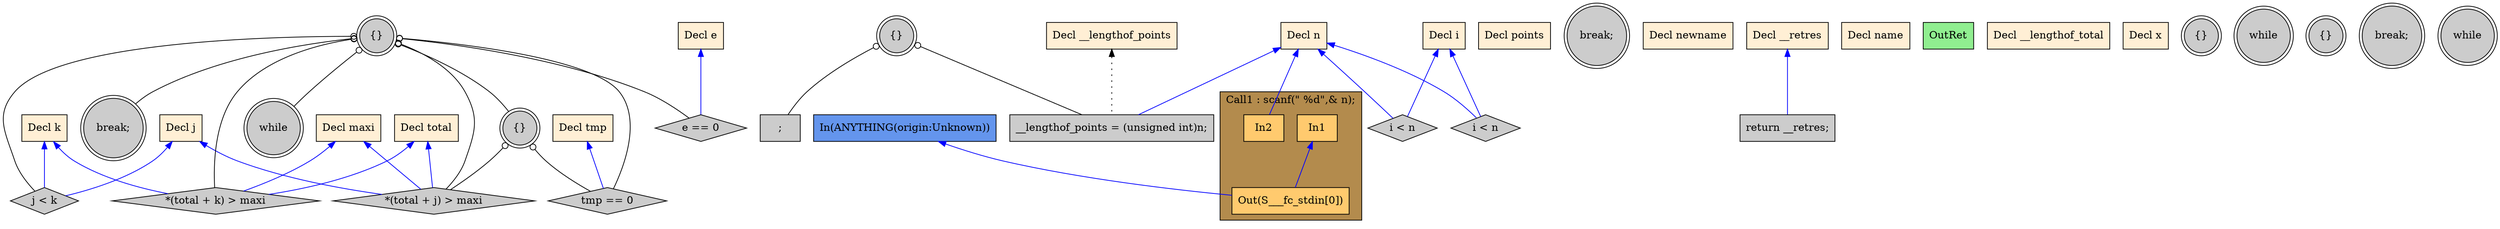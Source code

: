digraph G {
  rankdir=TB;
  node [style="filled", ];
  32 [label="while", fillcolor="#CCCCCC", shape=doublecircle, ];
  33 [label="j < k", fillcolor="#CCCCCC", shape=diamond, ];
  34 [label="break;", fillcolor="#CCCCCC", shape=doublecircle, ];
  2 [label="Decl n", fillcolor="#FFEFD5", shape=box, ];
  35 [label="{}", fillcolor="#CCCCCC", shape=doublecircle, ];
  3 [label="Decl i", fillcolor="#FFEFD5", shape=box, ];
  36 [label="tmp == 0", fillcolor="#CCCCCC", shape=diamond, ];
  4 [label="Decl e", fillcolor="#FFEFD5", shape=box, ];
  37 [label="*(total + j) > maxi", fillcolor="#CCCCCC", shape=diamond, ];
  5 [label="Decl j", fillcolor="#FFEFD5", shape=box, ];
  38 [label="e == 0", fillcolor="#CCCCCC", shape=diamond, ];
  6 [label="Decl points", fillcolor="#FFEFD5", shape=box, ];
  39 [label="*(total + k) > maxi", fillcolor="#CCCCCC", shape=diamond, ];
  7 [label="Decl __lengthof_points", fillcolor="#FFEFD5", shape=box, ];
  40 [label="break;", fillcolor="#CCCCCC", shape=doublecircle, ];
  8 [label="Decl newname", fillcolor="#FFEFD5", shape=box, ];
  41 [label="return __retres;", fillcolor="#CCCCCC", shape=box, ];
  9 [label="Decl name", fillcolor="#FFEFD5", shape=box, ];
  42 [label="OutRet", fillcolor="#90EE90", shape=box, ];
  10 [label="Decl total", fillcolor="#FFEFD5", shape=box, ];
  43 [label="In(ANYTHING(origin:Unknown))", fillcolor="#6495ED", shape=box, ];
  11 [label="Decl __lengthof_total", fillcolor="#FFEFD5", shape=box, ];
  12 [label="Decl x", fillcolor="#FFEFD5", shape=box, ];
  13 [label="Decl k", fillcolor="#FFEFD5", shape=box, ];
  14 [label="Decl maxi", fillcolor="#FFEFD5", shape=box, ];
  15 [label="Decl tmp", fillcolor="#FFEFD5", shape=box, ];
  16 [label="Decl __retres", fillcolor="#FFEFD5", shape=box, ];
  18 [label="In1", fillcolor="#FFCA6E", shape=box, ];
  19 [label="In2", fillcolor="#FFCA6E", shape=box, ];
  20 [label="Out(S___fc_stdin[0])", fillcolor="#FFCA6E", shape=box, ];
  21 [label="{}", fillcolor="#CCCCCC", shape=doublecircle, ];
  22 [label=";", fillcolor="#CCCCCC", shape=box, ];
  23 [label="__lengthof_points = (unsigned int)n;", fillcolor="#CCCCCC",
      shape=box, ];
  24 [label="{}", fillcolor="#CCCCCC", shape=doublecircle, ];
  25 [label="while", fillcolor="#CCCCCC", shape=doublecircle, ];
  26 [label="i < n", fillcolor="#CCCCCC", shape=diamond, ];
  27 [label="{}", fillcolor="#CCCCCC", shape=doublecircle, ];
  28 [label="break;", fillcolor="#CCCCCC", shape=doublecircle, ];
  29 [label="while", fillcolor="#CCCCCC", shape=doublecircle, ];
  30 [label="i < n", fillcolor="#CCCCCC", shape=diamond, ];
  31 [label="{}", fillcolor="#CCCCCC", shape=doublecircle, ];
  
  subgraph cluster_Call1 { label="Call1 : scanf(\" %d\",& n);";
                           fillcolor="#B38B4D"; style="filled"; 20;19;18;
     };
  
  edge [dir=back, ];
  31 -> 32 [color="#000000", arrowtail=odot, ];
  5 -> 33 [color="#0000FF", ];
  13 -> 33 [color="#0000FF", ];
  31 -> 33 [color="#000000", arrowtail=odot, ];
  31 -> 34 [color="#000000", arrowtail=odot, ];
  31 -> 35 [color="#000000", arrowtail=odot, ];
  15 -> 36 [color="#0000FF", ];
  31 -> 36 [color="#000000", arrowtail=odot, ];
  35 -> 36 [color="#000000", arrowtail=odot, ];
  5 -> 37 [color="#0000FF", ];
  10 -> 37 [color="#0000FF", ];
  14 -> 37 [color="#0000FF", ];
  31 -> 37 [color="#000000", arrowtail=odot, ];
  35 -> 37 [color="#000000", arrowtail=odot, ];
  4 -> 38 [color="#0000FF", ];
  31 -> 38 [color="#000000", arrowtail=odot, ];
  10 -> 39 [color="#0000FF", ];
  13 -> 39 [color="#0000FF", ];
  14 -> 39 [color="#0000FF", ];
  31 -> 39 [color="#000000", arrowtail=odot, ];
  16 -> 41 [color="#0000FF", ];
  2 -> 19 [color="#0000FF", ];
  18 -> 20 [color="#0000FF", ];
  43 -> 20 [color="#0000FF", ];
  21 -> 22 [color="#000000", arrowtail=odot, ];
  2 -> 23 [color="#0000FF", ];
  7 -> 23 [color="#000000", style="dotted", ];
  21 -> 23 [color="#000000", arrowtail=odot, ];
  2 -> 26 [color="#0000FF", ];
  3 -> 26 [color="#0000FF", ];
  2 -> 30 [color="#0000FF", ];
  3 -> 30 [color="#0000FF", ];
  
  }